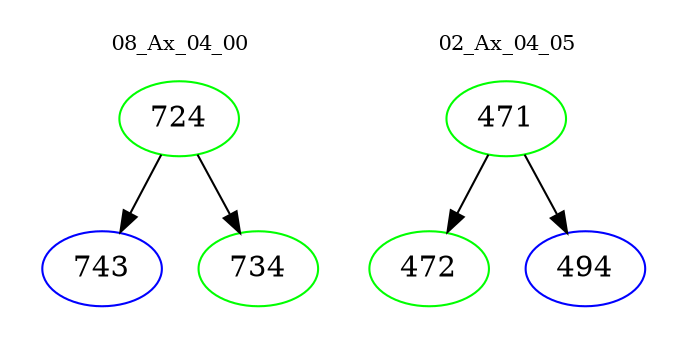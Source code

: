 digraph{
subgraph cluster_0 {
color = white
label = "08_Ax_04_00";
fontsize=10;
T0_724 [label="724", color="green"]
T0_724 -> T0_743 [color="black"]
T0_743 [label="743", color="blue"]
T0_724 -> T0_734 [color="black"]
T0_734 [label="734", color="green"]
}
subgraph cluster_1 {
color = white
label = "02_Ax_04_05";
fontsize=10;
T1_471 [label="471", color="green"]
T1_471 -> T1_472 [color="black"]
T1_472 [label="472", color="green"]
T1_471 -> T1_494 [color="black"]
T1_494 [label="494", color="blue"]
}
}
